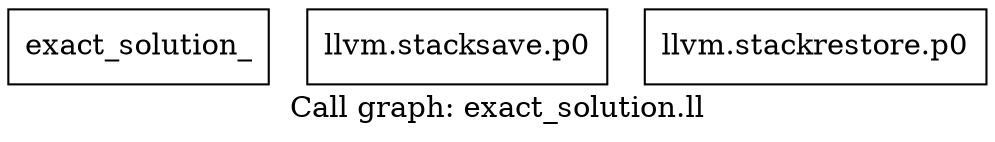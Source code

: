 digraph "Call graph: exact_solution.ll" {
	label="Call graph: exact_solution.ll";

	Node0x55e40f92fe30 [shape=record,label="{exact_solution_}"];
	Node0x55e40f92fee0 [shape=record,label="{llvm.stacksave.p0}"];
	Node0x55e40f92ff60 [shape=record,label="{llvm.stackrestore.p0}"];
}
